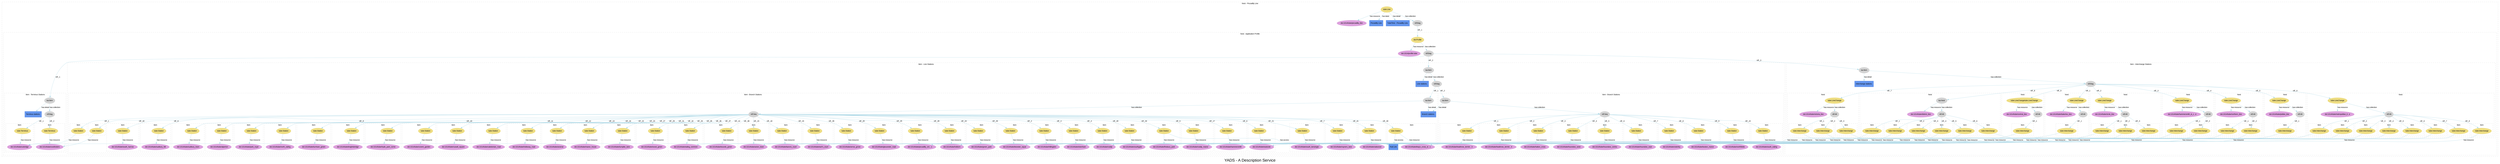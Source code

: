 
digraph yads { 



graph [

  fontname=arial, fontsize=24

  label="YADS - A Description Service"

];

node [

  fontname=arial, fontsize=11, fontcolor=black,

  style=filled, color=cornflowerblue,

];

edge [

  fontname=arial, fontsize=11, fontcolor=black,

  style=filled, color=lightblue,

];

rankdir=TB;



subgraph cluster_1 {



  style=dashed; color=lightgrey;

  fontname=arial; fontsize=11;

  fontcolor="black"; label="Nest - Piccadilly Line";



  ":_1" [label="tube:Line", color=lightgoldenrod];

  ":_1" -> "doi:1014/tube/piccadilly_line" [label="has:resource", URL="http://www2.elsevier.co.uk/~tony/1014/yads-schema-2002-04-03#resource"];



  ":_1" -> "node_2" [label="has:label", URL="http://www2.elsevier.co.uk/~tony/1014/yads-schema-2002-04-03#label"];

  ":_1" -> "node_3" [label="has:detail", URL="http://www2.elsevier.co.uk/~tony/1014/yads-schema-2002-04-03#detail"];

  ":_1" -> ":_2" [label="has:collection", URL="http://www2.elsevier.co.uk/~tony/1014/yads-schema-2002-04-03#collection"];

  ":_2" [label="rdf:Bag", color=lightgrey];

  "doi:1014/tube/piccadilly_line" [color=plum, URL="http://dx.doi.org/1014/tube/piccadilly_line"];

  "node_2" [shape=box, label="Piccadilly Line"];

  "node_3" [shape=box, label="TubeTime - Piccadilly Line."];

  ":_2" [label="rdf:Bag", color=lightgrey, URL="http://www.w3.org/1999/02/22-rdf-syntax-ns#Bag"];

  ":_2" -> ":_3" [label="rdf:_1", URL="http://www.w3.org/1999/02/22-rdf-syntax-ns#_1"];

":_3" [label="isa:Nest"]



subgraph cluster_3 {



  style=dashed; color=lightgrey;

  fontname=arial; fontsize=11;

  fontcolor="black"; label="Nest - Application Profile";



  ":_3" [label="doi:Profile", color=lightgoldenrod];

  ":_3" -> "doi:1014/profile.tube" [label="has:resource", URL="http://www2.elsevier.co.uk/~tony/1014/yads-schema-2002-04-03#resource"];



  ":_3" -> ":_4" [label="has:collection", URL="http://www2.elsevier.co.uk/~tony/1014/yads-schema-2002-04-03#collection"];

  ":_4" [label="rdf:Bag", color=lightgrey];

  "doi:1014/profile.tube" [color=plum, URL="http://dx.doi.org/1014/profile.tube"];

  ":_4" [label="rdf:Bag", color=lightgrey, URL="http://www.w3.org/1999/02/22-rdf-syntax-ns#Bag"];

  ":_4" -> ":_5" [label="rdf:_1", URL="http://www.w3.org/1999/02/22-rdf-syntax-ns#_1"];

":_5" [label="isa:Item"]

  ":_4" -> ":_9" [label="rdf:_2", URL="http://www.w3.org/1999/02/22-rdf-syntax-ns#_2"];

":_9" [label="isa:Item"]

  ":_4" -> ":_67" [label="rdf:_3", URL="http://www.w3.org/1999/02/22-rdf-syntax-ns#_3"];

":_67" [label="isa:Item"]



subgraph cluster_5 {



  style=dashed; color=lightgrey;

  fontname=arial; fontsize=11;

  fontcolor="black"; label="Item - Terminus Stations";



  ":_5" [label="isa:Item", color=lightgrey, URL="http://www2.elsevier.co.uk/~tony/1014/yads-schema-2002-04-03#Item"];

  ":_5" -> "node_5" [label="has:detail", URL="http://www2.elsevier.co.uk/~tony/1014/yads-schema-2002-04-03#detail"];

  ":_5" -> ":_6" [label="has:collection", URL="http://www2.elsevier.co.uk/~tony/1014/yads-schema-2002-04-03#collection"];

  ":_6" [label="rdf:Bag", color=lightgrey];

  "node_5" [shape=box, label="Terminus stations."];

  ":_6" [label="rdf:Bag", color=lightgrey, URL="http://www.w3.org/1999/02/22-rdf-syntax-ns#Bag"];

  ":_6" -> ":_7" [label="rdf:_1", URL="http://www.w3.org/1999/02/22-rdf-syntax-ns#_1"];

":_7" [label="isa:Item"]

  ":_6" -> ":_8" [label="rdf:_2", URL="http://www.w3.org/1999/02/22-rdf-syntax-ns#_2"];

":_8" [label="isa:Item"]



subgraph cluster_7 {



  style=dashed; color=lightgrey;

  fontname=arial; fontsize=11;

  fontcolor="black"; label="Item";



  ":_7" [label="tube:Terminus", color=lightgoldenrod];

  ":_7" -> "doi:1014/tube/uxbridge" [label="has:resource", URL="http://www2.elsevier.co.uk/~tony/1014/yads-schema-2002-04-03#resource"];



  "doi:1014/tube/uxbridge" [color=plum, URL="http://dx.doi.org/1014/tube/uxbridge"];

}



subgraph cluster_8 {



  style=dashed; color=lightgrey;

  fontname=arial; fontsize=11;

  fontcolor="black"; label="Item";



  ":_8" [label="tube:Terminus", color=lightgoldenrod];

  ":_8" -> "doi:1014/tube/cockfosters" [label="has:resource", URL="http://www2.elsevier.co.uk/~tony/1014/yads-schema-2002-04-03#resource"];



  "doi:1014/tube/cockfosters" [color=plum, URL="http://dx.doi.org/1014/tube/cockfosters"];

}



}



subgraph cluster_9 {



  style=dashed; color=lightgrey;

  fontname=arial; fontsize=11;

  fontcolor="black"; label="Item - Line Stations";



  ":_9" [label="isa:Item", color=lightgrey, URL="http://www2.elsevier.co.uk/~tony/1014/yads-schema-2002-04-03#Item"];

  ":_9" -> "node_8" [label="has:detail", URL="http://www2.elsevier.co.uk/~tony/1014/yads-schema-2002-04-03#detail"];

  ":_9" -> ":_10" [label="has:collection", URL="http://www2.elsevier.co.uk/~tony/1014/yads-schema-2002-04-03#collection"];

  ":_10" [label="rdf:Bag", color=lightgrey];

  "node_8" [shape=box, label="Line stations."];

  ":_10" [label="rdf:Bag", color=lightgrey, URL="http://www.w3.org/1999/02/22-rdf-syntax-ns#Bag"];

  ":_10" -> ":_11" [label="rdf:_1", URL="http://www.w3.org/1999/02/22-rdf-syntax-ns#_1"];

":_11" [label="isa:Item"]

  ":_10" -> ":_55" [label="rdf:_2", URL="http://www.w3.org/1999/02/22-rdf-syntax-ns#_2"];

":_55" [label="isa:Item"]



subgraph cluster_11 {



  style=dashed; color=lightgrey;

  fontname=arial; fontsize=11;

  fontcolor="black"; label="Item - Branch Stations";



  ":_11" [label="isa:Item", color=lightgrey, URL="http://www2.elsevier.co.uk/~tony/1014/yads-schema-2002-04-03#Item"];

  ":_11" -> "node_954" [label="has:detail", URL="http://www2.elsevier.co.uk/~tony/1014/yads-schema-2002-04-03#detail"];

  ":_11" -> ":_12" [label="has:collection", URL="http://www2.elsevier.co.uk/~tony/1014/yads-schema-2002-04-03#collection"];

  ":_12" [label="rdf:Seq", color=lightgrey];

  "node_954" [shape=box, label="Branch stations."];

  ":_12" [label="rdf:Seq", color=lightgrey, URL="http://www.w3.org/1999/02/22-rdf-syntax-ns#Seq"];

  ":_12" -> ":_13" [label="rdf:_1", URL="http://www.w3.org/1999/02/22-rdf-syntax-ns#_1"];

":_13" [label="isa:Item"]

  ":_12" -> ":_14" [label="rdf:_2", URL="http://www.w3.org/1999/02/22-rdf-syntax-ns#_2"];

":_14" [label="isa:Item"]

  ":_12" -> ":_15" [label="rdf:_3", URL="http://www.w3.org/1999/02/22-rdf-syntax-ns#_3"];

":_15" [label="isa:Item"]

  ":_12" -> ":_16" [label="rdf:_4", URL="http://www.w3.org/1999/02/22-rdf-syntax-ns#_4"];

":_16" [label="isa:Item"]

  ":_12" -> ":_17" [label="rdf:_5", URL="http://www.w3.org/1999/02/22-rdf-syntax-ns#_5"];

":_17" [label="isa:Item"]

  ":_12" -> ":_18" [label="rdf:_6", URL="http://www.w3.org/1999/02/22-rdf-syntax-ns#_6"];

":_18" [label="isa:Item"]

  ":_12" -> ":_19" [label="rdf:_7", URL="http://www.w3.org/1999/02/22-rdf-syntax-ns#_7"];

":_19" [label="isa:Item"]

  ":_12" -> ":_20" [label="rdf:_8", URL="http://www.w3.org/1999/02/22-rdf-syntax-ns#_8"];

":_20" [label="isa:Item"]

  ":_12" -> ":_21" [label="rdf:_9", URL="http://www.w3.org/1999/02/22-rdf-syntax-ns#_9"];

":_21" [label="isa:Item"]

  ":_12" -> ":_22" [label="rdf:_10", URL="http://www.w3.org/1999/02/22-rdf-syntax-ns#_10"];

":_22" [label="isa:Item"]

  ":_12" -> ":_23" [label="rdf:_11", URL="http://www.w3.org/1999/02/22-rdf-syntax-ns#_11"];

":_23" [label="isa:Item"]

  ":_12" -> ":_24" [label="rdf:_12", URL="http://www.w3.org/1999/02/22-rdf-syntax-ns#_12"];

":_24" [label="isa:Item"]

  ":_12" -> ":_25" [label="rdf:_13", URL="http://www.w3.org/1999/02/22-rdf-syntax-ns#_13"];

":_25" [label="isa:Item"]

  ":_12" -> ":_26" [label="rdf:_14", URL="http://www.w3.org/1999/02/22-rdf-syntax-ns#_14"];

":_26" [label="isa:Item"]

  ":_12" -> ":_27" [label="rdf:_15", URL="http://www.w3.org/1999/02/22-rdf-syntax-ns#_15"];

":_27" [label="isa:Item"]

  ":_12" -> ":_28" [label="rdf:_16", URL="http://www.w3.org/1999/02/22-rdf-syntax-ns#_16"];

":_28" [label="isa:Item"]

  ":_12" -> ":_29" [label="rdf:_17", URL="http://www.w3.org/1999/02/22-rdf-syntax-ns#_17"];

":_29" [label="isa:Item"]

  ":_12" -> ":_30" [label="rdf:_18", URL="http://www.w3.org/1999/02/22-rdf-syntax-ns#_18"];

":_30" [label="isa:Item"]

  ":_12" -> ":_31" [label="rdf:_19", URL="http://www.w3.org/1999/02/22-rdf-syntax-ns#_19"];

":_31" [label="isa:Item"]

  ":_12" -> ":_32" [label="rdf:_20", URL="http://www.w3.org/1999/02/22-rdf-syntax-ns#_20"];

":_32" [label="isa:Item"]

  ":_12" -> ":_33" [label="rdf:_21", URL="http://www.w3.org/1999/02/22-rdf-syntax-ns#_21"];

":_33" [label="isa:Item"]

  ":_12" -> ":_34" [label="rdf:_22", URL="http://www.w3.org/1999/02/22-rdf-syntax-ns#_22"];

":_34" [label="isa:Item"]

  ":_12" -> ":_35" [label="rdf:_23", URL="http://www.w3.org/1999/02/22-rdf-syntax-ns#_23"];

":_35" [label="isa:Item"]

  ":_12" -> ":_36" [label="rdf:_24", URL="http://www.w3.org/1999/02/22-rdf-syntax-ns#_24"];

":_36" [label="isa:Item"]

  ":_12" -> ":_37" [label="rdf:_25", URL="http://www.w3.org/1999/02/22-rdf-syntax-ns#_25"];

":_37" [label="isa:Item"]

  ":_12" -> ":_38" [label="rdf:_26", URL="http://www.w3.org/1999/02/22-rdf-syntax-ns#_26"];

":_38" [label="isa:Item"]

  ":_12" -> ":_39" [label="rdf:_27", URL="http://www.w3.org/1999/02/22-rdf-syntax-ns#_27"];

":_39" [label="isa:Item"]

  ":_12" -> ":_40" [label="rdf:_28", URL="http://www.w3.org/1999/02/22-rdf-syntax-ns#_28"];

":_40" [label="isa:Item"]

  ":_12" -> ":_41" [label="rdf:_29", URL="http://www.w3.org/1999/02/22-rdf-syntax-ns#_29"];

":_41" [label="isa:Item"]

  ":_12" -> ":_42" [label="rdf:_30", URL="http://www.w3.org/1999/02/22-rdf-syntax-ns#_30"];

":_42" [label="isa:Item"]

  ":_12" -> ":_43" [label="rdf:_31", URL="http://www.w3.org/1999/02/22-rdf-syntax-ns#_31"];

":_43" [label="isa:Item"]

  ":_12" -> ":_44" [label="rdf:_32", URL="http://www.w3.org/1999/02/22-rdf-syntax-ns#_32"];

":_44" [label="isa:Item"]

  ":_12" -> ":_45" [label="rdf:_33", URL="http://www.w3.org/1999/02/22-rdf-syntax-ns#_33"];

":_45" [label="isa:Item"]

  ":_12" -> ":_46" [label="rdf:_34", URL="http://www.w3.org/1999/02/22-rdf-syntax-ns#_34"];

":_46" [label="isa:Item"]

  ":_12" -> ":_47" [label="rdf:_35", URL="http://www.w3.org/1999/02/22-rdf-syntax-ns#_35"];

":_47" [label="isa:Item"]

  ":_12" -> ":_48" [label="rdf:_36", URL="http://www.w3.org/1999/02/22-rdf-syntax-ns#_36"];

":_48" [label="isa:Item"]

  ":_12" -> ":_49" [label="rdf:_37", URL="http://www.w3.org/1999/02/22-rdf-syntax-ns#_37"];

":_49" [label="isa:Item"]

  ":_12" -> ":_50" [label="rdf:_38", URL="http://www.w3.org/1999/02/22-rdf-syntax-ns#_38"];

":_50" [label="isa:Item"]

  ":_12" -> ":_51" [label="rdf:_39", URL="http://www.w3.org/1999/02/22-rdf-syntax-ns#_39"];

":_51" [label="isa:Item"]

  ":_12" -> ":_52" [label="rdf:_40", URL="http://www.w3.org/1999/02/22-rdf-syntax-ns#_40"];

":_52" [label="isa:Item"]

  ":_12" -> ":_53" [label="rdf:_41", URL="http://www.w3.org/1999/02/22-rdf-syntax-ns#_41"];

":_53" [label="isa:Item"]

  ":_12" -> ":_54" [label="rdf:_42", URL="http://www.w3.org/1999/02/22-rdf-syntax-ns#_42"];

":_54" [label="isa:Item"]



subgraph cluster_13 {



  style=dashed; color=lightgrey;

  fontname=arial; fontsize=11;

  fontcolor="black"; label="Item";



  ":_13" [label="tube:Station", color=lightgoldenrod];

  ":_13" -> "doi:1014/tube/uxbridge" [label="has:resource", URL="http://www2.elsevier.co.uk/~tony/1014/yads-schema-2002-04-03#resource"];



  "doi:1014/tube/uxbridge" [color=plum, URL="http://dx.doi.org/1014/tube/uxbridge"];

}



subgraph cluster_14 {



  style=dashed; color=lightgrey;

  fontname=arial; fontsize=11;

  fontcolor="black"; label="Item";



  ":_14" [label="tube:Station", color=lightgoldenrod];

  ":_14" -> "doi:1014/tube/hillingdon" [label="has:resource", URL="http://www2.elsevier.co.uk/~tony/1014/yads-schema-2002-04-03#resource"];



  "doi:1014/tube/hillingdon" [color=plum, URL="http://dx.doi.org/1014/tube/hillingdon"];

}



subgraph cluster_15 {



  style=dashed; color=lightgrey;

  fontname=arial; fontsize=11;

  fontcolor="black"; label="Item";



  ":_15" [label="tube:Station", color=lightgoldenrod];

  ":_15" -> "doi:1014/tube/ickenham" [label="has:resource", URL="http://www2.elsevier.co.uk/~tony/1014/yads-schema-2002-04-03#resource"];



  "doi:1014/tube/ickenham" [color=plum, URL="http://dx.doi.org/1014/tube/ickenham"];

}



subgraph cluster_16 {



  style=dashed; color=lightgrey;

  fontname=arial; fontsize=11;

  fontcolor="black"; label="Item";



  ":_16" [label="tube:Station", color=lightgoldenrod];

  ":_16" -> "doi:1014/tube/ruislip" [label="has:resource", URL="http://www2.elsevier.co.uk/~tony/1014/yads-schema-2002-04-03#resource"];



  "doi:1014/tube/ruislip" [color=plum, URL="http://dx.doi.org/1014/tube/ruislip"];

}



subgraph cluster_17 {



  style=dashed; color=lightgrey;

  fontname=arial; fontsize=11;

  fontcolor="black"; label="Item";



  ":_17" [label="tube:Station", color=lightgoldenrod];

  ":_17" -> "doi:1014/tube/ruislip_manor" [label="has:resource", URL="http://www2.elsevier.co.uk/~tony/1014/yads-schema-2002-04-03#resource"];



  "doi:1014/tube/ruislip_manor" [color=plum, URL="http://dx.doi.org/1014/tube/ruislip_manor"];

}



subgraph cluster_18 {



  style=dashed; color=lightgrey;

  fontname=arial; fontsize=11;

  fontcolor="black"; label="Item";



  ":_18" [label="tube:Station", color=lightgoldenrod];

  ":_18" -> "doi:1014/tube/eastcote" [label="has:resource", URL="http://www2.elsevier.co.uk/~tony/1014/yads-schema-2002-04-03#resource"];



  "doi:1014/tube/eastcote" [color=plum, URL="http://dx.doi.org/1014/tube/eastcote"];

}



subgraph cluster_19 {



  style=dashed; color=lightgrey;

  fontname=arial; fontsize=11;

  fontcolor="black"; label="Item";



  ":_19" [label="tube:Station", color=lightgoldenrod];

  ":_19" -> "doi:1014/tube/rayners_lane" [label="has:resource", URL="http://www2.elsevier.co.uk/~tony/1014/yads-schema-2002-04-03#resource"];



  "doi:1014/tube/rayners_lane" [color=plum, URL="http://dx.doi.org/1014/tube/rayners_lane"];

}



subgraph cluster_20 {



  style=dashed; color=lightgrey;

  fontname=arial; fontsize=11;

  fontcolor="black"; label="Item";



  ":_20" [label="tube:Station", color=lightgoldenrod];

  ":_20" -> "doi:1014/tube/south_harrow" [label="has:resource", URL="http://www2.elsevier.co.uk/~tony/1014/yads-schema-2002-04-03#resource"];



  "doi:1014/tube/south_harrow" [color=plum, URL="http://dx.doi.org/1014/tube/south_harrow"];

}



subgraph cluster_21 {



  style=dashed; color=lightgrey;

  fontname=arial; fontsize=11;

  fontcolor="black"; label="Item";



  ":_21" [label="tube:Station", color=lightgoldenrod];

  ":_21" -> "doi:1014/tube/sudbury_hill" [label="has:resource", URL="http://www2.elsevier.co.uk/~tony/1014/yads-schema-2002-04-03#resource"];



  "doi:1014/tube/sudbury_hill" [color=plum, URL="http://dx.doi.org/1014/tube/sudbury_hill"];

}



subgraph cluster_22 {



  style=dashed; color=lightgrey;

  fontname=arial; fontsize=11;

  fontcolor="black"; label="Item";



  ":_22" [label="tube:Station", color=lightgoldenrod];

  ":_22" -> "doi:1014/tube/sudbury_town" [label="has:resource", URL="http://www2.elsevier.co.uk/~tony/1014/yads-schema-2002-04-03#resource"];



  "doi:1014/tube/sudbury_town" [color=plum, URL="http://dx.doi.org/1014/tube/sudbury_town"];

}



subgraph cluster_23 {



  style=dashed; color=lightgrey;

  fontname=arial; fontsize=11;

  fontcolor="black"; label="Item";



  ":_23" [label="tube:Station", color=lightgoldenrod];

  ":_23" -> "doi:1014/tube/alperton" [label="has:resource", URL="http://www2.elsevier.co.uk/~tony/1014/yads-schema-2002-04-03#resource"];



  "doi:1014/tube/alperton" [color=plum, URL="http://dx.doi.org/1014/tube/alperton"];

}



subgraph cluster_24 {



  style=dashed; color=lightgrey;

  fontname=arial; fontsize=11;

  fontcolor="black"; label="Item";



  ":_24" [label="tube:Station", color=lightgoldenrod];

  ":_24" -> "doi:1014/tube/park_royal" [label="has:resource", URL="http://www2.elsevier.co.uk/~tony/1014/yads-schema-2002-04-03#resource"];



  "doi:1014/tube/park_royal" [color=plum, URL="http://dx.doi.org/1014/tube/park_royal"];

}



subgraph cluster_25 {



  style=dashed; color=lightgrey;

  fontname=arial; fontsize=11;

  fontcolor="black"; label="Item";



  ":_25" [label="tube:Station", color=lightgoldenrod];

  ":_25" -> "doi:1014/tube/north_ealing" [label="has:resource", URL="http://www2.elsevier.co.uk/~tony/1014/yads-schema-2002-04-03#resource"];



  "doi:1014/tube/north_ealing" [color=plum, URL="http://dx.doi.org/1014/tube/north_ealing"];

}



subgraph cluster_26 {



  style=dashed; color=lightgrey;

  fontname=arial; fontsize=11;

  fontcolor="black"; label="Item";



  ":_26" [label="tube:Station", color=lightgoldenrod];

  ":_26" -> "doi:1014/tube/ealing_common" [label="has:resource", URL="http://www2.elsevier.co.uk/~tony/1014/yads-schema-2002-04-03#resource"];



  "doi:1014/tube/ealing_common" [color=plum, URL="http://dx.doi.org/1014/tube/ealing_common"];

}



subgraph cluster_27 {



  style=dashed; color=lightgrey;

  fontname=arial; fontsize=11;

  fontcolor="black"; label="Item";



  ":_27" [label="tube:Station", color=lightgoldenrod];

  ":_27" -> "doi:1014/tube/acton_town" [label="has:resource", URL="http://www2.elsevier.co.uk/~tony/1014/yads-schema-2002-04-03#resource"];



  "doi:1014/tube/acton_town" [color=plum, URL="http://dx.doi.org/1014/tube/acton_town"];

}



subgraph cluster_28 {



  style=dashed; color=lightgrey;

  fontname=arial; fontsize=11;

  fontcolor="black"; label="Item";



  ":_28" [label="tube:Station", color=lightgoldenrod];

  ":_28" -> "doi:1014/tube/turnham_green" [label="has:resource", URL="http://www2.elsevier.co.uk/~tony/1014/yads-schema-2002-04-03#resource"];



  "doi:1014/tube/turnham_green" [color=plum, URL="http://dx.doi.org/1014/tube/turnham_green"];

}



subgraph cluster_29 {



  style=dashed; color=lightgrey;

  fontname=arial; fontsize=11;

  fontcolor="black"; label="Item";



  ":_29" [label="tube:Station", color=lightgoldenrod];

  ":_29" -> "doi:1014/tube/hammersmith" [label="has:resource", URL="http://www2.elsevier.co.uk/~tony/1014/yads-schema-2002-04-03#resource"];



  "doi:1014/tube/hammersmith" [color=plum, URL="http://dx.doi.org/1014/tube/hammersmith"];

}



subgraph cluster_30 {



  style=dashed; color=lightgrey;

  fontname=arial; fontsize=11;

  fontcolor="black"; label="Item";



  ":_30" [label="tube:Station", color=lightgoldenrod];

  ":_30" -> "doi:1014/tube/barons_court" [label="has:resource", URL="http://www2.elsevier.co.uk/~tony/1014/yads-schema-2002-04-03#resource"];



  "doi:1014/tube/barons_court" [color=plum, URL="http://dx.doi.org/1014/tube/barons_court"];

}



subgraph cluster_31 {



  style=dashed; color=lightgrey;

  fontname=arial; fontsize=11;

  fontcolor="black"; label="Item";



  ":_31" [label="tube:Station", color=lightgoldenrod];

  ":_31" -> "doi:1014/tube/earl's_court" [label="has:resource", URL="http://www2.elsevier.co.uk/~tony/1014/yads-schema-2002-04-03#resource"];



  "doi:1014/tube/earl's_court" [color=plum, URL="http://dx.doi.org/1014/tube/earl's_court"];

}



subgraph cluster_32 {



  style=dashed; color=lightgrey;

  fontname=arial; fontsize=11;

  fontcolor="black"; label="Item";



  ":_32" [label="tube:Station", color=lightgoldenrod];

  ":_32" -> "doi:1014/tube/gloucester_road" [label="has:resource", URL="http://www2.elsevier.co.uk/~tony/1014/yads-schema-2002-04-03#resource"];



  "doi:1014/tube/gloucester_road" [color=plum, URL="http://dx.doi.org/1014/tube/gloucester_road"];

}



subgraph cluster_33 {



  style=dashed; color=lightgrey;

  fontname=arial; fontsize=11;

  fontcolor="black"; label="Item";



  ":_33" [label="tube:Station", color=lightgoldenrod];

  ":_33" -> "doi:1014/tube/south_kensingto" [label="has:resource", URL="http://www2.elsevier.co.uk/~tony/1014/yads-schema-2002-04-03#resource"];



  "doi:1014/tube/south_kensingto" [color=plum, URL="http://dx.doi.org/1014/tube/south_kensington"];

}



subgraph cluster_34 {



  style=dashed; color=lightgrey;

  fontname=arial; fontsize=11;

  fontcolor="black"; label="Item";



  ":_34" [label="tube:Station", color=lightgoldenrod];

  ":_34" -> "doi:1014/tube/knightsbridge" [label="has:resource", URL="http://www2.elsevier.co.uk/~tony/1014/yads-schema-2002-04-03#resource"];



  "doi:1014/tube/knightsbridge" [color=plum, URL="http://dx.doi.org/1014/tube/knightsbridge"];

}



subgraph cluster_35 {



  style=dashed; color=lightgrey;

  fontname=arial; fontsize=11;

  fontcolor="black"; label="Item";



  ":_35" [label="tube:Station", color=lightgoldenrod];

  ":_35" -> "doi:1014/tube/hyde_park_corne" [label="has:resource", URL="http://www2.elsevier.co.uk/~tony/1014/yads-schema-2002-04-03#resource"];



  "doi:1014/tube/hyde_park_corne" [color=plum, URL="http://dx.doi.org/1014/tube/hyde_park_corner"];

}



subgraph cluster_36 {



  style=dashed; color=lightgrey;

  fontname=arial; fontsize=11;

  fontcolor="black"; label="Item";



  ":_36" [label="tube:Station", color=lightgoldenrod];

  ":_36" -> "doi:1014/tube/green_park" [label="has:resource", URL="http://www2.elsevier.co.uk/~tony/1014/yads-schema-2002-04-03#resource"];



  "doi:1014/tube/green_park" [color=plum, URL="http://dx.doi.org/1014/tube/green_park"];

}



subgraph cluster_37 {



  style=dashed; color=lightgrey;

  fontname=arial; fontsize=11;

  fontcolor="black"; label="Item";



  ":_37" [label="tube:Station", color=lightgoldenrod];

  ":_37" -> "doi:1014/tube/piccadilly_circ...s" [label="has:resource", URL="http://www2.elsevier.co.uk/~tony/1014/yads-schema-2002-04-03#resource"];



  "doi:1014/tube/piccadilly_circ...s" [color=plum, URL="http://dx.doi.org/1014/tube/piccadilly_circus"];

}



subgraph cluster_38 {



  style=dashed; color=lightgrey;

  fontname=arial; fontsize=11;

  fontcolor="black"; label="Item";



  ":_38" [label="tube:Station", color=lightgoldenrod];

  ":_38" -> "doi:1014/tube/leicester_squar" [label="has:resource", URL="http://www2.elsevier.co.uk/~tony/1014/yads-schema-2002-04-03#resource"];



  "doi:1014/tube/leicester_squar" [color=plum, URL="http://dx.doi.org/1014/tube/leicester_square"];

}



subgraph cluster_39 {



  style=dashed; color=lightgrey;

  fontname=arial; fontsize=11;

  fontcolor="black"; label="Item";



  ":_39" [label="tube:Station", color=lightgoldenrod];

  ":_39" -> "doi:1014/tube/covent_garden" [label="has:resource", URL="http://www2.elsevier.co.uk/~tony/1014/yads-schema-2002-04-03#resource"];



  "doi:1014/tube/covent_garden" [color=plum, URL="http://dx.doi.org/1014/tube/covent_garden"];

}



subgraph cluster_40 {



  style=dashed; color=lightgrey;

  fontname=arial; fontsize=11;

  fontcolor="black"; label="Item";



  ":_40" [label="tube:Station", color=lightgoldenrod];

  ":_40" -> "doi:1014/tube/holborn" [label="has:resource", URL="http://www2.elsevier.co.uk/~tony/1014/yads-schema-2002-04-03#resource"];



  "doi:1014/tube/holborn" [color=plum, URL="http://dx.doi.org/1014/tube/holborn"];

}



subgraph cluster_41 {



  style=dashed; color=lightgrey;

  fontname=arial; fontsize=11;

  fontcolor="black"; label="Item";



  ":_41" [label="tube:Station", color=lightgoldenrod];

  ":_41" -> "doi:1014/tube/russell_square" [label="has:resource", URL="http://www2.elsevier.co.uk/~tony/1014/yads-schema-2002-04-03#resource"];



  "doi:1014/tube/russell_square" [color=plum, URL="http://dx.doi.org/1014/tube/russell_square"];

}



subgraph cluster_42 {



  style=dashed; color=lightgrey;

  fontname=arial; fontsize=11;

  fontcolor="black"; label="Item";



  ":_42" [label="tube:Station", color=lightgoldenrod];

  ":_42" -> "doi:1014/tube/king's_cross_st...s" [label="has:resource", URL="http://www2.elsevier.co.uk/~tony/1014/yads-schema-2002-04-03#resource"];



  ":_42" -> "node_4045" [label="has:access", URL="http://www2.elsevier.co.uk/~tony/1014/yads-schema-2002-04-03#access"];

  "doi:1014/tube/king's_cross_st...s" [color=plum, URL="http://dx.doi.org/1014/tube/king's_cross_st._pancras"];

  "node_4045" [shape=box, label="Rail Link"];

}



subgraph cluster_43 {



  style=dashed; color=lightgrey;

  fontname=arial; fontsize=11;

  fontcolor="black"; label="Item";



  ":_43" [label="tube:Station", color=lightgoldenrod];

  ":_43" -> "doi:1014/tube/caledonian_road" [label="has:resource", URL="http://www2.elsevier.co.uk/~tony/1014/yads-schema-2002-04-03#resource"];



  "doi:1014/tube/caledonian_road" [color=plum, URL="http://dx.doi.org/1014/tube/caledonian_road"];

}



subgraph cluster_44 {



  style=dashed; color=lightgrey;

  fontname=arial; fontsize=11;

  fontcolor="black"; label="Item";



  ":_44" [label="tube:Station", color=lightgoldenrod];

  ":_44" -> "doi:1014/tube/holloway_road" [label="has:resource", URL="http://www2.elsevier.co.uk/~tony/1014/yads-schema-2002-04-03#resource"];



  "doi:1014/tube/holloway_road" [color=plum, URL="http://dx.doi.org/1014/tube/holloway_road"];

}



subgraph cluster_45 {



  style=dashed; color=lightgrey;

  fontname=arial; fontsize=11;

  fontcolor="black"; label="Item";



  ":_45" [label="tube:Station", color=lightgoldenrod];

  ":_45" -> "doi:1014/tube/arsenal" [label="has:resource", URL="http://www2.elsevier.co.uk/~tony/1014/yads-schema-2002-04-03#resource"];



  "doi:1014/tube/arsenal" [color=plum, URL="http://dx.doi.org/1014/tube/arsenal"];

}



subgraph cluster_46 {



  style=dashed; color=lightgrey;

  fontname=arial; fontsize=11;

  fontcolor="black"; label="Item";



  ":_46" [label="tube:Station", color=lightgoldenrod];

  ":_46" -> "doi:1014/tube/finsbury_park" [label="has:resource", URL="http://www2.elsevier.co.uk/~tony/1014/yads-schema-2002-04-03#resource"];



  ":_46" -> "node_4045" [label="has:access", URL="http://www2.elsevier.co.uk/~tony/1014/yads-schema-2002-04-03#access"];

  "doi:1014/tube/finsbury_park" [color=plum, URL="http://dx.doi.org/1014/tube/finsbury_park"];

  "node_4045" [shape=box, label="Rail Link"];

}



subgraph cluster_47 {



  style=dashed; color=lightgrey;

  fontname=arial; fontsize=11;

  fontcolor="black"; label="Item";



  ":_47" [label="tube:Station", color=lightgoldenrod];

  ":_47" -> "doi:1014/tube/manor_house" [label="has:resource", URL="http://www2.elsevier.co.uk/~tony/1014/yads-schema-2002-04-03#resource"];



  "doi:1014/tube/manor_house" [color=plum, URL="http://dx.doi.org/1014/tube/manor_house"];

}



subgraph cluster_48 {



  style=dashed; color=lightgrey;

  fontname=arial; fontsize=11;

  fontcolor="black"; label="Item";



  ":_48" [label="tube:Station", color=lightgoldenrod];

  ":_48" -> "doi:1014/tube/turnpike_lane" [label="has:resource", URL="http://www2.elsevier.co.uk/~tony/1014/yads-schema-2002-04-03#resource"];



  "doi:1014/tube/turnpike_lane" [color=plum, URL="http://dx.doi.org/1014/tube/turnpike_lane"];

}



subgraph cluster_49 {



  style=dashed; color=lightgrey;

  fontname=arial; fontsize=11;

  fontcolor="black"; label="Item";



  ":_49" [label="tube:Station", color=lightgoldenrod];

  ":_49" -> "doi:1014/tube/wood_green" [label="has:resource", URL="http://www2.elsevier.co.uk/~tony/1014/yads-schema-2002-04-03#resource"];



  "doi:1014/tube/wood_green" [color=plum, URL="http://dx.doi.org/1014/tube/wood_green"];

}



subgraph cluster_50 {



  style=dashed; color=lightgrey;

  fontname=arial; fontsize=11;

  fontcolor="black"; label="Item";



  ":_50" [label="tube:Station", color=lightgoldenrod];

  ":_50" -> "doi:1014/tube/bounds_green" [label="has:resource", URL="http://www2.elsevier.co.uk/~tony/1014/yads-schema-2002-04-03#resource"];



  "doi:1014/tube/bounds_green" [color=plum, URL="http://dx.doi.org/1014/tube/bounds_green"];

}



subgraph cluster_51 {



  style=dashed; color=lightgrey;

  fontname=arial; fontsize=11;

  fontcolor="black"; label="Item";



  ":_51" [label="tube:Station", color=lightgoldenrod];

  ":_51" -> "doi:1014/tube/arnos_grove" [label="has:resource", URL="http://www2.elsevier.co.uk/~tony/1014/yads-schema-2002-04-03#resource"];



  "doi:1014/tube/arnos_grove" [color=plum, URL="http://dx.doi.org/1014/tube/arnos_grove"];

}



subgraph cluster_52 {



  style=dashed; color=lightgrey;

  fontname=arial; fontsize=11;

  fontcolor="black"; label="Item";



  ":_52" [label="tube:Station", color=lightgoldenrod];

  ":_52" -> "doi:1014/tube/southgate" [label="has:resource", URL="http://www2.elsevier.co.uk/~tony/1014/yads-schema-2002-04-03#resource"];



  "doi:1014/tube/southgate" [color=plum, URL="http://dx.doi.org/1014/tube/southgate"];

}



subgraph cluster_53 {



  style=dashed; color=lightgrey;

  fontname=arial; fontsize=11;

  fontcolor="black"; label="Item";



  ":_53" [label="tube:Station", color=lightgoldenrod];

  ":_53" -> "doi:1014/tube/oakwood" [label="has:resource", URL="http://www2.elsevier.co.uk/~tony/1014/yads-schema-2002-04-03#resource"];



  "doi:1014/tube/oakwood" [color=plum, URL="http://dx.doi.org/1014/tube/oakwood"];

}



subgraph cluster_54 {



  style=dashed; color=lightgrey;

  fontname=arial; fontsize=11;

  fontcolor="black"; label="Item";



  ":_54" [label="tube:Station", color=lightgoldenrod];

  ":_54" -> "doi:1014/tube/cockfosters" [label="has:resource", URL="http://www2.elsevier.co.uk/~tony/1014/yads-schema-2002-04-03#resource"];



  "doi:1014/tube/cockfosters" [color=plum, URL="http://dx.doi.org/1014/tube/cockfosters"];

}



}



subgraph cluster_55 {



  style=dashed; color=lightgrey;

  fontname=arial; fontsize=11;

  fontcolor="black"; label="Item - Branch Stations";



  ":_55" [label="isa:Item", color=lightgrey, URL="http://www2.elsevier.co.uk/~tony/1014/yads-schema-2002-04-03#Item"];

  ":_55" -> "node_954" [label="has:detail", URL="http://www2.elsevier.co.uk/~tony/1014/yads-schema-2002-04-03#detail"];

  ":_55" -> ":_56" [label="has:collection", URL="http://www2.elsevier.co.uk/~tony/1014/yads-schema-2002-04-03#collection"];

  ":_56" [label="rdf:Seq", color=lightgrey];

  "node_954" [shape=box, label="Branch stations."];

  ":_56" [label="rdf:Seq", color=lightgrey, URL="http://www.w3.org/1999/02/22-rdf-syntax-ns#Seq"];

  ":_56" -> ":_57" [label="rdf:_1", URL="http://www.w3.org/1999/02/22-rdf-syntax-ns#_1"];

":_57" [label="isa:Item"]

  ":_56" -> ":_58" [label="rdf:_2", URL="http://www.w3.org/1999/02/22-rdf-syntax-ns#_2"];

":_58" [label="isa:Item"]

  ":_56" -> ":_59" [label="rdf:_3", URL="http://www.w3.org/1999/02/22-rdf-syntax-ns#_3"];

":_59" [label="isa:Item"]

  ":_56" -> ":_60" [label="rdf:_4", URL="http://www.w3.org/1999/02/22-rdf-syntax-ns#_4"];

":_60" [label="isa:Item"]

  ":_56" -> ":_61" [label="rdf:_5", URL="http://www.w3.org/1999/02/22-rdf-syntax-ns#_5"];

":_61" [label="isa:Item"]

  ":_56" -> ":_62" [label="rdf:_6", URL="http://www.w3.org/1999/02/22-rdf-syntax-ns#_6"];

":_62" [label="isa:Item"]

  ":_56" -> ":_63" [label="rdf:_7", URL="http://www.w3.org/1999/02/22-rdf-syntax-ns#_7"];

":_63" [label="isa:Item"]

  ":_56" -> ":_64" [label="rdf:_8", URL="http://www.w3.org/1999/02/22-rdf-syntax-ns#_8"];

":_64" [label="isa:Item"]

  ":_56" -> ":_65" [label="rdf:_9", URL="http://www.w3.org/1999/02/22-rdf-syntax-ns#_9"];

":_65" [label="isa:Item"]

  ":_56" -> ":_66" [label="rdf:_10", URL="http://www.w3.org/1999/02/22-rdf-syntax-ns#_10"];

":_66" [label="isa:Item"]



subgraph cluster_57 {



  style=dashed; color=lightgrey;

  fontname=arial; fontsize=11;

  fontcolor="black"; label="Item";



  ":_57" [label="tube:Station", color=lightgoldenrod];

  ":_57" -> "doi:1014/tube/heathrow_termin...3" [label="has:resource", URL="http://www2.elsevier.co.uk/~tony/1014/yads-schema-2002-04-03#resource"];



  "doi:1014/tube/heathrow_termin...3" [color=plum, URL="http://dx.doi.org/1014/tube/heathrow_terminals_1,2,3"];

}



subgraph cluster_58 {



  style=dashed; color=lightgrey;

  fontname=arial; fontsize=11;

  fontcolor="black"; label="Item";



  ":_58" [label="tube:Station", color=lightgoldenrod];

  ":_58" -> "doi:1014/tube/heathrow_termin...4" [label="has:resource", URL="http://www2.elsevier.co.uk/~tony/1014/yads-schema-2002-04-03#resource"];



  "doi:1014/tube/heathrow_termin...4" [color=plum, URL="http://dx.doi.org/1014/tube/heathrow_terminal_4"];

}



subgraph cluster_59 {



  style=dashed; color=lightgrey;

  fontname=arial; fontsize=11;

  fontcolor="black"; label="Item";



  ":_59" [label="tube:Station", color=lightgoldenrod];

  ":_59" -> "doi:1014/tube/hatton_cross" [label="has:resource", URL="http://www2.elsevier.co.uk/~tony/1014/yads-schema-2002-04-03#resource"];



  "doi:1014/tube/hatton_cross" [color=plum, URL="http://dx.doi.org/1014/tube/hatton_cross"];

}



subgraph cluster_60 {



  style=dashed; color=lightgrey;

  fontname=arial; fontsize=11;

  fontcolor="black"; label="Item";



  ":_60" [label="tube:Station", color=lightgoldenrod];

  ":_60" -> "doi:1014/tube/hounslow_west" [label="has:resource", URL="http://www2.elsevier.co.uk/~tony/1014/yads-schema-2002-04-03#resource"];



  "doi:1014/tube/hounslow_west" [color=plum, URL="http://dx.doi.org/1014/tube/hounslow_west"];

}



subgraph cluster_61 {



  style=dashed; color=lightgrey;

  fontname=arial; fontsize=11;

  fontcolor="black"; label="Item";



  ":_61" [label="tube:Station", color=lightgoldenrod];

  ":_61" -> "doi:1014/tube/hounslow_centra" [label="has:resource", URL="http://www2.elsevier.co.uk/~tony/1014/yads-schema-2002-04-03#resource"];



  "doi:1014/tube/hounslow_centra" [color=plum, URL="http://dx.doi.org/1014/tube/hounslow_central"];

}



subgraph cluster_62 {



  style=dashed; color=lightgrey;

  fontname=arial; fontsize=11;

  fontcolor="black"; label="Item";



  ":_62" [label="tube:Station", color=lightgoldenrod];

  ":_62" -> "doi:1014/tube/hounslow_east" [label="has:resource", URL="http://www2.elsevier.co.uk/~tony/1014/yads-schema-2002-04-03#resource"];



  "doi:1014/tube/hounslow_east" [color=plum, URL="http://dx.doi.org/1014/tube/hounslow_east"];

}



subgraph cluster_63 {



  style=dashed; color=lightgrey;

  fontname=arial; fontsize=11;

  fontcolor="black"; label="Item";



  ":_63" [label="tube:Station", color=lightgoldenrod];

  ":_63" -> "doi:1014/tube/osterley" [label="has:resource", URL="http://www2.elsevier.co.uk/~tony/1014/yads-schema-2002-04-03#resource"];



  "doi:1014/tube/osterley" [color=plum, URL="http://dx.doi.org/1014/tube/osterley"];

}



subgraph cluster_64 {



  style=dashed; color=lightgrey;

  fontname=arial; fontsize=11;

  fontcolor="black"; label="Item";



  ":_64" [label="tube:Station", color=lightgoldenrod];

  ":_64" -> "doi:1014/tube/boston_manor" [label="has:resource", URL="http://www2.elsevier.co.uk/~tony/1014/yads-schema-2002-04-03#resource"];



  "doi:1014/tube/boston_manor" [color=plum, URL="http://dx.doi.org/1014/tube/boston_manor"];

}



subgraph cluster_65 {



  style=dashed; color=lightgrey;

  fontname=arial; fontsize=11;

  fontcolor="black"; label="Item";



  ":_65" [label="tube:Station", color=lightgoldenrod];

  ":_65" -> "doi:1014/tube/northfields" [label="has:resource", URL="http://www2.elsevier.co.uk/~tony/1014/yads-schema-2002-04-03#resource"];



  "doi:1014/tube/northfields" [color=plum, URL="http://dx.doi.org/1014/tube/northfields"];

}



subgraph cluster_66 {



  style=dashed; color=lightgrey;

  fontname=arial; fontsize=11;

  fontcolor="black"; label="Item";



  ":_66" [label="tube:Station", color=lightgoldenrod];

  ":_66" -> "doi:1014/tube/south_ealing" [label="has:resource", URL="http://www2.elsevier.co.uk/~tony/1014/yads-schema-2002-04-03#resource"];



  "doi:1014/tube/south_ealing" [color=plum, URL="http://dx.doi.org/1014/tube/south_ealing"];

}



}



}



subgraph cluster_67 {



  style=dashed; color=lightgrey;

  fontname=arial; fontsize=11;

  fontcolor="black"; label="Item - Interchange Stations";



  ":_67" [label="isa:Item", color=lightgrey, URL="http://www2.elsevier.co.uk/~tony/1014/yads-schema-2002-04-03#Item"];

  ":_67" -> "node_65" [label="has:detail", URL="http://www2.elsevier.co.uk/~tony/1014/yads-schema-2002-04-03#detail"];

  ":_67" -> ":_68" [label="has:collection", URL="http://www2.elsevier.co.uk/~tony/1014/yads-schema-2002-04-03#collection"];

  ":_68" [label="rdf:Bag", color=lightgrey];

  "node_65" [shape=box, label="Interchange stations."];

  ":_68" [label="rdf:Bag", color=lightgrey, URL="http://www.w3.org/1999/02/22-rdf-syntax-ns#Bag"];

  ":_68" -> ":_69" [label="rdf:_1", URL="http://www.w3.org/1999/02/22-rdf-syntax-ns#_1"];

":_69" [label="isa:Nest"]

  ":_68" -> ":_72" [label="rdf:_2", URL="http://www.w3.org/1999/02/22-rdf-syntax-ns#_2"];

":_72" [label="isa:Nest"]

  ":_68" -> ":_77" [label="rdf:_3", URL="http://www.w3.org/1999/02/22-rdf-syntax-ns#_3"];

":_77" [label="isa:Nest"]

  ":_68" -> ":_81" [label="rdf:_4", URL="http://www.w3.org/1999/02/22-rdf-syntax-ns#_4"];

":_81" [label="isa:Nest"]

  ":_68" -> ":_85" [label="rdf:_5", URL="http://www.w3.org/1999/02/22-rdf-syntax-ns#_5"];

":_85" [label="isa:Nest"]

  ":_68" -> ":_88" [label="rdf:_6", URL="http://www.w3.org/1999/02/22-rdf-syntax-ns#_6"];

":_88" [label="isa:Nest"]

  ":_68" -> ":_98" [label="rdf:_7", URL="http://www.w3.org/1999/02/22-rdf-syntax-ns#_7"];

":_98" [label="isa:Nest"]

  ":_68" -> ":_103" [label="rdf:_8", URL="http://www.w3.org/1999/02/22-rdf-syntax-ns#_8"];

":_103" [label="isa:Nest"]

  ":_68" -> ":_111" [label="rdf:_9", URL="http://www.w3.org/1999/02/22-rdf-syntax-ns#_9"];

":_111" [label="isa:Nest"]



subgraph cluster_69 {



  style=dashed; color=lightgrey;

  fontname=arial; fontsize=11;

  fontcolor="black"; label="Nest";



  ":_69" [label="tube:LineChange", color=lightgoldenrod];

  ":_69" -> "doi:1014/tube/bakerloo_line" [label="has:resource", URL="http://www2.elsevier.co.uk/~tony/1014/yads-schema-2002-04-03#resource"];

  ":_69" -> ":_70" [label="has:collection", URL="http://www2.elsevier.co.uk/~tony/1014/yads-schema-2002-04-03#collection"];

  ":_70" [label="rdf:Alt", color=lightgrey];



  "doi:1014/tube/bakerloo_line" [color=plum, URL="http://dx.doi.org/1014/tube/bakerloo_line"];

  ":_70" [label="rdf:Alt", color=lightgrey, URL="http://www.w3.org/1999/02/22-rdf-syntax-ns#Alt"];

  ":_70" -> ":_71" [label="rdf:_1", URL="http://www.w3.org/1999/02/22-rdf-syntax-ns#_1"];

":_71" [label="isa:Item"]



subgraph cluster_71 {



  style=dashed; color=lightgrey;

  fontname=arial; fontsize=11;

  fontcolor="black"; label="Item";



  ":_71" [label="tube:Interchange", color=lightgoldenrod];

  ":_71" -> "doi:1014/tube/piccadilly_circ...s" [label="has:resource", URL="http://www2.elsevier.co.uk/~tony/1014/yads-schema-2002-04-03#resource"];



  "doi:1014/tube/piccadilly_circ...s" [color=plum, URL="http://dx.doi.org/1014/tube/piccadilly_circus"];

}



}



subgraph cluster_72 {



  style=dashed; color=lightgrey;

  fontname=arial; fontsize=11;

  fontcolor="black"; label="Nest";



  ":_72" [label="tube:LineChange", color=lightgoldenrod];

  ":_72" -> "doi:1014/tube/circle_line" [label="has:resource", URL="http://www2.elsevier.co.uk/~tony/1014/yads-schema-2002-04-03#resource"];

  ":_72" -> ":_73" [label="has:collection", URL="http://www2.elsevier.co.uk/~tony/1014/yads-schema-2002-04-03#collection"];

  ":_73" [label="rdf:Alt", color=lightgrey];



  "doi:1014/tube/circle_line" [color=plum, URL="http://dx.doi.org/1014/tube/circle_line"];

  ":_73" [label="rdf:Alt", color=lightgrey, URL="http://www.w3.org/1999/02/22-rdf-syntax-ns#Alt"];

  ":_73" -> ":_74" [label="rdf:_1", URL="http://www.w3.org/1999/02/22-rdf-syntax-ns#_1"];

":_74" [label="isa:Item"]

  ":_73" -> ":_75" [label="rdf:_2", URL="http://www.w3.org/1999/02/22-rdf-syntax-ns#_2"];

":_75" [label="isa:Item"]

  ":_73" -> ":_76" [label="rdf:_3", URL="http://www.w3.org/1999/02/22-rdf-syntax-ns#_3"];

":_76" [label="isa:Item"]



subgraph cluster_74 {



  style=dashed; color=lightgrey;

  fontname=arial; fontsize=11;

  fontcolor="black"; label="Item";



  ":_74" [label="tube:Interchange", color=lightgoldenrod];

  ":_74" -> "doi:1014/tube/gloucester_road" [label="has:resource", URL="http://www2.elsevier.co.uk/~tony/1014/yads-schema-2002-04-03#resource"];



  "doi:1014/tube/gloucester_road" [color=plum, URL="http://dx.doi.org/1014/tube/gloucester_road"];

}



subgraph cluster_75 {



  style=dashed; color=lightgrey;

  fontname=arial; fontsize=11;

  fontcolor="black"; label="Item";



  ":_75" [label="tube:Interchange", color=lightgoldenrod];

  ":_75" -> "doi:1014/tube/south_kensingto" [label="has:resource", URL="http://www2.elsevier.co.uk/~tony/1014/yads-schema-2002-04-03#resource"];



  "doi:1014/tube/south_kensingto" [color=plum, URL="http://dx.doi.org/1014/tube/south_kensington"];

}



subgraph cluster_76 {



  style=dashed; color=lightgrey;

  fontname=arial; fontsize=11;

  fontcolor="black"; label="Item";



  ":_76" [label="tube:Interchange", color=lightgoldenrod];

  ":_76" -> "doi:1014/tube/king's_cross_st...s" [label="has:resource", URL="http://www2.elsevier.co.uk/~tony/1014/yads-schema-2002-04-03#resource"];



  "doi:1014/tube/king's_cross_st...s" [color=plum, URL="http://dx.doi.org/1014/tube/king's_cross_st._pancras"];

}



}



subgraph cluster_77 {



  style=dashed; color=lightgrey;

  fontname=arial; fontsize=11;

  fontcolor="black"; label="Nest";



  ":_77" [label="tube:LineChange", color=lightgoldenrod];

  ":_77" -> "doi:1014/tube/hammersmith_&amp;_c...e" [label="has:resource", URL="http://www2.elsevier.co.uk/~tony/1014/yads-schema-2002-04-03#resource"];

  ":_77" -> ":_78" [label="has:collection", URL="http://www2.elsevier.co.uk/~tony/1014/yads-schema-2002-04-03#collection"];

  ":_78" [label="rdf:Alt", color=lightgrey];



  "doi:1014/tube/hammersmith_&amp;_c...e" [color=plum, URL="http://dx.doi.org/1014/tube/hammersmith_&amp;_city_line"];

  ":_78" [label="rdf:Alt", color=lightgrey, URL="http://www.w3.org/1999/02/22-rdf-syntax-ns#Alt"];

  ":_78" -> ":_79" [label="rdf:_1", URL="http://www.w3.org/1999/02/22-rdf-syntax-ns#_1"];

":_79" [label="isa:Item"]

  ":_78" -> ":_80" [label="rdf:_2", URL="http://www.w3.org/1999/02/22-rdf-syntax-ns#_2"];

":_80" [label="isa:Item"]



subgraph cluster_79 {



  style=dashed; color=lightgrey;

  fontname=arial; fontsize=11;

  fontcolor="black"; label="Item";



  ":_79" [label="tube:Interchange", color=lightgoldenrod];

  ":_79" -> "doi:1014/tube/hammersmith" [label="has:resource", URL="http://www2.elsevier.co.uk/~tony/1014/yads-schema-2002-04-03#resource"];



  "doi:1014/tube/hammersmith" [color=plum, URL="http://dx.doi.org/1014/tube/hammersmith"];

}



subgraph cluster_80 {



  style=dashed; color=lightgrey;

  fontname=arial; fontsize=11;

  fontcolor="black"; label="Item";



  ":_80" [label="tube:Interchange", color=lightgoldenrod];

  ":_80" -> "doi:1014/tube/king's_cross_st...s" [label="has:resource", URL="http://www2.elsevier.co.uk/~tony/1014/yads-schema-2002-04-03#resource"];



  "doi:1014/tube/king's_cross_st...s" [color=plum, URL="http://dx.doi.org/1014/tube/king's_cross_st._pancras"];

}



}



subgraph cluster_81 {



  style=dashed; color=lightgrey;

  fontname=arial; fontsize=11;

  fontcolor="black"; label="Nest";



  ":_81" [label="tube:LineChange", color=lightgoldenrod];

  ":_81" -> "doi:1014/tube/northern_line" [label="has:resource", URL="http://www2.elsevier.co.uk/~tony/1014/yads-schema-2002-04-03#resource"];

  ":_81" -> ":_82" [label="has:collection", URL="http://www2.elsevier.co.uk/~tony/1014/yads-schema-2002-04-03#collection"];

  ":_82" [label="rdf:Alt", color=lightgrey];



  "doi:1014/tube/northern_line" [color=plum, URL="http://dx.doi.org/1014/tube/northern_line"];

  ":_82" [label="rdf:Alt", color=lightgrey, URL="http://www.w3.org/1999/02/22-rdf-syntax-ns#Alt"];

  ":_82" -> ":_83" [label="rdf:_1", URL="http://www.w3.org/1999/02/22-rdf-syntax-ns#_1"];

":_83" [label="isa:Item"]

  ":_82" -> ":_84" [label="rdf:_2", URL="http://www.w3.org/1999/02/22-rdf-syntax-ns#_2"];

":_84" [label="isa:Item"]



subgraph cluster_83 {



  style=dashed; color=lightgrey;

  fontname=arial; fontsize=11;

  fontcolor="black"; label="Item";



  ":_83" [label="tube:Interchange", color=lightgoldenrod];

  ":_83" -> "doi:1014/tube/leicester_squar" [label="has:resource", URL="http://www2.elsevier.co.uk/~tony/1014/yads-schema-2002-04-03#resource"];



  "doi:1014/tube/leicester_squar" [color=plum, URL="http://dx.doi.org/1014/tube/leicester_square"];

}



subgraph cluster_84 {



  style=dashed; color=lightgrey;

  fontname=arial; fontsize=11;

  fontcolor="black"; label="Item";



  ":_84" [label="tube:Interchange", color=lightgoldenrod];

  ":_84" -> "doi:1014/tube/king's_cross_st...s" [label="has:resource", URL="http://www2.elsevier.co.uk/~tony/1014/yads-schema-2002-04-03#resource"];



  "doi:1014/tube/king's_cross_st...s" [color=plum, URL="http://dx.doi.org/1014/tube/king's_cross_st._pancras"];

}



}



subgraph cluster_85 {



  style=dashed; color=lightgrey;

  fontname=arial; fontsize=11;

  fontcolor="black"; label="Nest";



  ":_85" [label="tube:LineChange", color=lightgoldenrod];

  ":_85" -> "doi:1014/tube/jubilee_line" [label="has:resource", URL="http://www2.elsevier.co.uk/~tony/1014/yads-schema-2002-04-03#resource"];

  ":_85" -> ":_86" [label="has:collection", URL="http://www2.elsevier.co.uk/~tony/1014/yads-schema-2002-04-03#collection"];

  ":_86" [label="rdf:Alt", color=lightgrey];



  "doi:1014/tube/jubilee_line" [color=plum, URL="http://dx.doi.org/1014/tube/jubilee_line"];

  ":_86" [label="rdf:Alt", color=lightgrey, URL="http://www.w3.org/1999/02/22-rdf-syntax-ns#Alt"];

  ":_86" -> ":_87" [label="rdf:_1", URL="http://www.w3.org/1999/02/22-rdf-syntax-ns#_1"];

":_87" [label="isa:Item"]



subgraph cluster_87 {



  style=dashed; color=lightgrey;

  fontname=arial; fontsize=11;

  fontcolor="black"; label="Item";



  ":_87" [label="tube:Interchange", color=lightgoldenrod];

  ":_87" -> "doi:1014/tube/green_park" [label="has:resource", URL="http://www2.elsevier.co.uk/~tony/1014/yads-schema-2002-04-03#resource"];



  "doi:1014/tube/green_park" [color=plum, URL="http://dx.doi.org/1014/tube/green_park"];

}



}



subgraph cluster_88 {



  style=dashed; color=lightgrey;

  fontname=arial; fontsize=11;

  fontcolor="black"; label="Nest";



  ":_88" [label="tube:LineChange", color=lightgoldenrod];

  ":_88" -> "doi:1014/tube/metropolitan_li...e" [label="has:resource", URL="http://www2.elsevier.co.uk/~tony/1014/yads-schema-2002-04-03#resource"];

  ":_88" -> ":_89" [label="has:collection", URL="http://www2.elsevier.co.uk/~tony/1014/yads-schema-2002-04-03#collection"];

  ":_89" [label="rdf:Alt", color=lightgrey];



  "doi:1014/tube/metropolitan_li...e" [color=plum, URL="http://dx.doi.org/1014/tube/metropolitan_line"];

  ":_89" [label="rdf:Alt", color=lightgrey, URL="http://www.w3.org/1999/02/22-rdf-syntax-ns#Alt"];

  ":_89" -> ":_90" [label="rdf:_1", URL="http://www.w3.org/1999/02/22-rdf-syntax-ns#_1"];

":_90" [label="isa:Item"]

  ":_89" -> ":_91" [label="rdf:_2", URL="http://www.w3.org/1999/02/22-rdf-syntax-ns#_2"];

":_91" [label="isa:Item"]

  ":_89" -> ":_92" [label="rdf:_3", URL="http://www.w3.org/1999/02/22-rdf-syntax-ns#_3"];

":_92" [label="isa:Item"]

  ":_89" -> ":_93" [label="rdf:_4", URL="http://www.w3.org/1999/02/22-rdf-syntax-ns#_4"];

":_93" [label="isa:Item"]

  ":_89" -> ":_94" [label="rdf:_5", URL="http://www.w3.org/1999/02/22-rdf-syntax-ns#_5"];

":_94" [label="isa:Item"]

  ":_89" -> ":_95" [label="rdf:_6", URL="http://www.w3.org/1999/02/22-rdf-syntax-ns#_6"];

":_95" [label="isa:Item"]

  ":_89" -> ":_96" [label="rdf:_7", URL="http://www.w3.org/1999/02/22-rdf-syntax-ns#_7"];

":_96" [label="isa:Item"]

  ":_89" -> ":_97" [label="rdf:_8", URL="http://www.w3.org/1999/02/22-rdf-syntax-ns#_8"];

":_97" [label="isa:Item"]



subgraph cluster_90 {



  style=dashed; color=lightgrey;

  fontname=arial; fontsize=11;

  fontcolor="black"; label="Item";



  ":_90" [label="tube:Interchange", color=lightgoldenrod];

  ":_90" -> "doi:1014/tube/uxbridge" [label="has:resource", URL="http://www2.elsevier.co.uk/~tony/1014/yads-schema-2002-04-03#resource"];



  "doi:1014/tube/uxbridge" [color=plum, URL="http://dx.doi.org/1014/tube/uxbridge"];

}



subgraph cluster_91 {



  style=dashed; color=lightgrey;

  fontname=arial; fontsize=11;

  fontcolor="black"; label="Item";



  ":_91" [label="tube:Interchange", color=lightgoldenrod];

  ":_91" -> "doi:1014/tube/hillingdon" [label="has:resource", URL="http://www2.elsevier.co.uk/~tony/1014/yads-schema-2002-04-03#resource"];



  "doi:1014/tube/hillingdon" [color=plum, URL="http://dx.doi.org/1014/tube/hillingdon"];

}



subgraph cluster_92 {



  style=dashed; color=lightgrey;

  fontname=arial; fontsize=11;

  fontcolor="black"; label="Item";



  ":_92" [label="tube:Interchange", color=lightgoldenrod];

  ":_92" -> "doi:1014/tube/ickenham" [label="has:resource", URL="http://www2.elsevier.co.uk/~tony/1014/yads-schema-2002-04-03#resource"];



  "doi:1014/tube/ickenham" [color=plum, URL="http://dx.doi.org/1014/tube/ickenham"];

}



subgraph cluster_93 {



  style=dashed; color=lightgrey;

  fontname=arial; fontsize=11;

  fontcolor="black"; label="Item";



  ":_93" [label="tube:Interchange", color=lightgoldenrod];

  ":_93" -> "doi:1014/tube/ruislip" [label="has:resource", URL="http://www2.elsevier.co.uk/~tony/1014/yads-schema-2002-04-03#resource"];



  "doi:1014/tube/ruislip" [color=plum, URL="http://dx.doi.org/1014/tube/ruislip"];

}



subgraph cluster_94 {



  style=dashed; color=lightgrey;

  fontname=arial; fontsize=11;

  fontcolor="black"; label="Item";



  ":_94" [label="tube:Interchange", color=lightgoldenrod];

  ":_94" -> "doi:1014/tube/ruislip_manor" [label="has:resource", URL="http://www2.elsevier.co.uk/~tony/1014/yads-schema-2002-04-03#resource"];



  "doi:1014/tube/ruislip_manor" [color=plum, URL="http://dx.doi.org/1014/tube/ruislip_manor"];

}



subgraph cluster_95 {



  style=dashed; color=lightgrey;

  fontname=arial; fontsize=11;

  fontcolor="black"; label="Item";



  ":_95" [label="tube:Interchange", color=lightgoldenrod];

  ":_95" -> "doi:1014/tube/eastcote" [label="has:resource", URL="http://www2.elsevier.co.uk/~tony/1014/yads-schema-2002-04-03#resource"];



  "doi:1014/tube/eastcote" [color=plum, URL="http://dx.doi.org/1014/tube/eastcote"];

}



subgraph cluster_96 {



  style=dashed; color=lightgrey;

  fontname=arial; fontsize=11;

  fontcolor="black"; label="Item";



  ":_96" [label="tube:Interchange", color=lightgoldenrod];

  ":_96" -> "doi:1014/tube/rayners_lane" [label="has:resource", URL="http://www2.elsevier.co.uk/~tony/1014/yads-schema-2002-04-03#resource"];



  "doi:1014/tube/rayners_lane" [color=plum, URL="http://dx.doi.org/1014/tube/rayners_lane"];

}



subgraph cluster_97 {



  style=dashed; color=lightgrey;

  fontname=arial; fontsize=11;

  fontcolor="black"; label="Item";



  ":_97" [label="tube:Interchange", color=lightgoldenrod];

  ":_97" -> "doi:1014/tube/king's_cross_st...s" [label="has:resource", URL="http://www2.elsevier.co.uk/~tony/1014/yads-schema-2002-04-03#resource"];



  "doi:1014/tube/king's_cross_st...s" [color=plum, URL="http://dx.doi.org/1014/tube/king's_cross_st._pancras"];

}



}



subgraph cluster_98 {



  style=dashed; color=lightgrey;

  fontname=arial; fontsize=11;

  fontcolor="black"; label="Nest";



  ":_98" [label="tube:LineChange", color=lightgoldenrod];

  ":_98" -> "doi:1014/tube/victoria_line" [label="has:resource", URL="http://www2.elsevier.co.uk/~tony/1014/yads-schema-2002-04-03#resource"];

  ":_98" -> ":_99" [label="has:collection", URL="http://www2.elsevier.co.uk/~tony/1014/yads-schema-2002-04-03#collection"];

  ":_99" [label="rdf:Alt", color=lightgrey];



  "doi:1014/tube/victoria_line" [color=plum, URL="http://dx.doi.org/1014/tube/victoria_line"];

  ":_99" [label="rdf:Alt", color=lightgrey, URL="http://www.w3.org/1999/02/22-rdf-syntax-ns#Alt"];

  ":_99" -> ":_100" [label="rdf:_1", URL="http://www.w3.org/1999/02/22-rdf-syntax-ns#_1"];

":_100" [label="isa:Item"]

  ":_99" -> ":_101" [label="rdf:_2", URL="http://www.w3.org/1999/02/22-rdf-syntax-ns#_2"];

":_101" [label="isa:Item"]

  ":_99" -> ":_102" [label="rdf:_3", URL="http://www.w3.org/1999/02/22-rdf-syntax-ns#_3"];

":_102" [label="isa:Item"]



subgraph cluster_100 {



  style=dashed; color=lightgrey;

  fontname=arial; fontsize=11;

  fontcolor="black"; label="Item";



  ":_100" [label="tube:Interchange", color=lightgoldenrod];

  ":_100" -> "doi:1014/tube/green_park" [label="has:resource", URL="http://www2.elsevier.co.uk/~tony/1014/yads-schema-2002-04-03#resource"];



  "doi:1014/tube/green_park" [color=plum, URL="http://dx.doi.org/1014/tube/green_park"];

}



subgraph cluster_101 {



  style=dashed; color=lightgrey;

  fontname=arial; fontsize=11;

  fontcolor="black"; label="Item";



  ":_101" [label="tube:Interchange", color=lightgoldenrod];

  ":_101" -> "doi:1014/tube/king's_cross_st...s" [label="has:resource", URL="http://www2.elsevier.co.uk/~tony/1014/yads-schema-2002-04-03#resource"];



  "doi:1014/tube/king's_cross_st...s" [color=plum, URL="http://dx.doi.org/1014/tube/king's_cross_st._pancras"];

}



subgraph cluster_102 {



  style=dashed; color=lightgrey;

  fontname=arial; fontsize=11;

  fontcolor="black"; label="Item";



  ":_102" [label="tube:Interchange", color=lightgoldenrod];

  ":_102" -> "doi:1014/tube/finsbury_park" [label="has:resource", URL="http://www2.elsevier.co.uk/~tony/1014/yads-schema-2002-04-03#resource"];



  "doi:1014/tube/finsbury_park" [color=plum, URL="http://dx.doi.org/1014/tube/finsbury_park"];

}



}



subgraph cluster_103 {



  style=dashed; color=lightgrey;

  fontname=arial; fontsize=11;

  fontcolor="black"; label="Nest";



  ":_103" [label="isa:Nest", color=lightgrey, URL="http://www2.elsevier.co.uk/~tony/1014/yads-schema-2002-04-03#Nest"];

  ":_103" -> "doi:1014/tube/district_line" [label="has:resource", URL="http://www2.elsevier.co.uk/~tony/1014/yads-schema-2002-04-03#resource"];

  ":_103" -> ":_104" [label="has:collection", URL="http://www2.elsevier.co.uk/~tony/1014/yads-schema-2002-04-03#collection"];

  ":_104" [label="rdf:Alt", color=lightgrey];

  "doi:1014/tube/district_line" [color=plum, URL="http://dx.doi.org/1014/tube/district_line"];

  ":_104" [label="rdf:Alt", color=lightgrey, URL="http://www.w3.org/1999/02/22-rdf-syntax-ns#Alt"];

  ":_104" -> ":_105" [label="rdf:_1", URL="http://www.w3.org/1999/02/22-rdf-syntax-ns#_1"];

":_105" [label="isa:Item"]

  ":_104" -> ":_106" [label="rdf:_2", URL="http://www.w3.org/1999/02/22-rdf-syntax-ns#_2"];

":_106" [label="isa:Item"]

  ":_104" -> ":_107" [label="rdf:_3", URL="http://www.w3.org/1999/02/22-rdf-syntax-ns#_3"];

":_107" [label="isa:Item"]

  ":_104" -> ":_108" [label="rdf:_4", URL="http://www.w3.org/1999/02/22-rdf-syntax-ns#_4"];

":_108" [label="isa:Item"]

  ":_104" -> ":_109" [label="rdf:_5", URL="http://www.w3.org/1999/02/22-rdf-syntax-ns#_5"];

":_109" [label="isa:Item"]

  ":_104" -> ":_110" [label="rdf:_6", URL="http://www.w3.org/1999/02/22-rdf-syntax-ns#_6"];

":_110" [label="isa:Item"]



subgraph cluster_105 {



  style=dashed; color=lightgrey;

  fontname=arial; fontsize=11;

  fontcolor="black"; label="Item";



  ":_105" [label="tube:Interchange", color=lightgoldenrod];

  ":_105" -> "doi:1014/tube/ealing_common" [label="has:resource", URL="http://www2.elsevier.co.uk/~tony/1014/yads-schema-2002-04-03#resource"];



  "doi:1014/tube/ealing_common" [color=plum, URL="http://dx.doi.org/1014/tube/ealing_common"];

}



subgraph cluster_106 {



  style=dashed; color=lightgrey;

  fontname=arial; fontsize=11;

  fontcolor="black"; label="Item";



  ":_106" [label="tube:Interchange", color=lightgoldenrod];

  ":_106" -> "doi:1014/tube/acton_town" [label="has:resource", URL="http://www2.elsevier.co.uk/~tony/1014/yads-schema-2002-04-03#resource"];



  "doi:1014/tube/acton_town" [color=plum, URL="http://dx.doi.org/1014/tube/acton_town"];

}



subgraph cluster_107 {



  style=dashed; color=lightgrey;

  fontname=arial; fontsize=11;

  fontcolor="black"; label="Item";



  ":_107" [label="tube:Interchange", color=lightgoldenrod];

  ":_107" -> "doi:1014/tube/hammersmith" [label="has:resource", URL="http://www2.elsevier.co.uk/~tony/1014/yads-schema-2002-04-03#resource"];



  "doi:1014/tube/hammersmith" [color=plum, URL="http://dx.doi.org/1014/tube/hammersmith"];

}



subgraph cluster_108 {



  style=dashed; color=lightgrey;

  fontname=arial; fontsize=11;

  fontcolor="black"; label="Item";



  ":_108" [label="tube:Interchange", color=lightgoldenrod];

  ":_108" -> "doi:1014/tube/barons_court" [label="has:resource", URL="http://www2.elsevier.co.uk/~tony/1014/yads-schema-2002-04-03#resource"];



  "doi:1014/tube/barons_court" [color=plum, URL="http://dx.doi.org/1014/tube/barons_court"];

}



subgraph cluster_109 {



  style=dashed; color=lightgrey;

  fontname=arial; fontsize=11;

  fontcolor="black"; label="Item";



  ":_109" [label="tube:Interchange", color=lightgoldenrod];

  ":_109" -> "doi:1014/tube/earl's_court" [label="has:resource", URL="http://www2.elsevier.co.uk/~tony/1014/yads-schema-2002-04-03#resource"];



  "doi:1014/tube/earl's_court" [color=plum, URL="http://dx.doi.org/1014/tube/earl's_court"];

}



subgraph cluster_110 {



  style=dashed; color=lightgrey;

  fontname=arial; fontsize=11;

  fontcolor="black"; label="Item";



  ":_110" [label="tube:Interchange", color=lightgoldenrod];

  ":_110" -> "doi:1014/tube/south_kensingto" [label="has:resource", URL="http://www2.elsevier.co.uk/~tony/1014/yads-schema-2002-04-03#resource"];



  "doi:1014/tube/south_kensingto" [color=plum, URL="http://dx.doi.org/1014/tube/south_kensington"];

}



}



subgraph cluster_111 {



  style=dashed; color=lightgrey;

  fontname=arial; fontsize=11;

  fontcolor="black"; label="Nest";



  ":_111" [label="tube:LineChangetube:LineChange", color=lightgoldenrod];

  ":_111" -> "doi:1014/tube/central_line" [label="has:resource", URL="http://www2.elsevier.co.uk/~tony/1014/yads-schema-2002-04-03#resource"];



  ":_111" -> ":_112" [label="has:collection", URL="http://www2.elsevier.co.uk/~tony/1014/yads-schema-2002-04-03#collection"];

  ":_112" [label="rdf:Alt", color=lightgrey];



  "doi:1014/tube/central_line" [color=plum, URL="http://dx.doi.org/1014/tube/central_line"];

  ":_112" [label="rdf:Alt", color=lightgrey, URL="http://www.w3.org/1999/02/22-rdf-syntax-ns#Alt"];

  ":_112" -> ":_113" [label="rdf:_1", URL="http://www.w3.org/1999/02/22-rdf-syntax-ns#_1"];

":_113" [label="isa:Item"]



subgraph cluster_113 {



  style=dashed; color=lightgrey;

  fontname=arial; fontsize=11;

  fontcolor="black"; label="Item";



  ":_113" [label="tube:Interchange", color=lightgoldenrod];

  ":_113" -> "doi:1014/tube/holborn" [label="has:resource", URL="http://www2.elsevier.co.uk/~tony/1014/yads-schema-2002-04-03#resource"];



  "doi:1014/tube/holborn" [color=plum, URL="http://dx.doi.org/1014/tube/holborn"];

}



}



}



}



}



}


